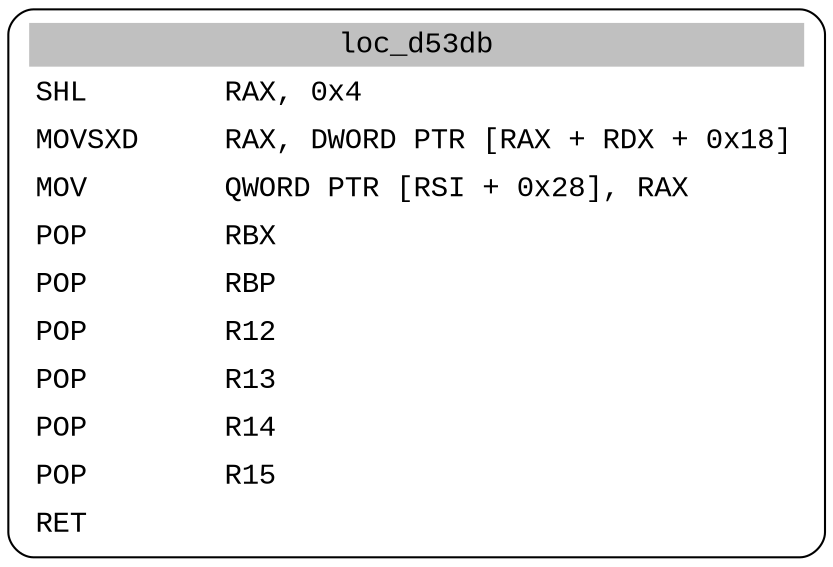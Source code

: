 digraph asm_graph {
1941 [
shape="Mrecord" fontname="Courier New"label =<<table border="0" cellborder="0" cellpadding="3"><tr><td align="center" colspan="2" bgcolor="grey">loc_d53db</td></tr><tr><td align="left">SHL        RAX, 0x4</td></tr><tr><td align="left">MOVSXD     RAX, DWORD PTR [RAX + RDX + 0x18]</td></tr><tr><td align="left">MOV        QWORD PTR [RSI + 0x28], RAX</td></tr><tr><td align="left">POP        RBX</td></tr><tr><td align="left">POP        RBP</td></tr><tr><td align="left">POP        R12</td></tr><tr><td align="left">POP        R13</td></tr><tr><td align="left">POP        R14</td></tr><tr><td align="left">POP        R15</td></tr><tr><td align="left">RET        </td></tr></table>> ];
}